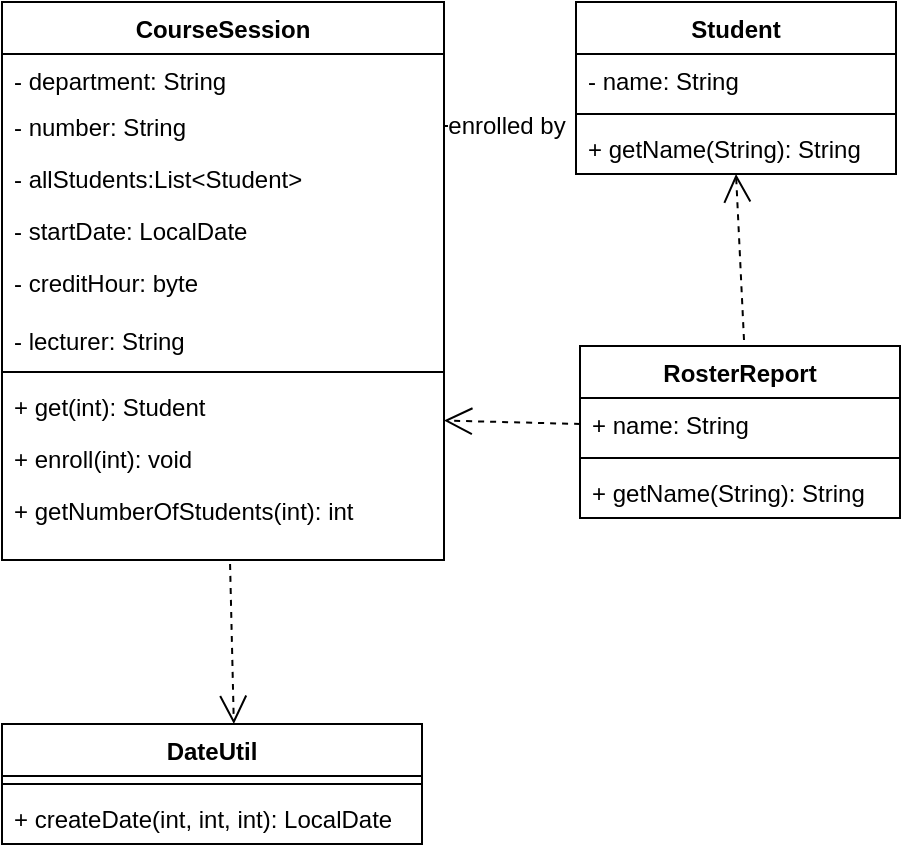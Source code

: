 <mxfile version="24.8.9">
  <diagram name="Page-1" id="OhgWvvb14NKu598vO4sx">
    <mxGraphModel dx="1864" dy="1213" grid="0" gridSize="10" guides="1" tooltips="1" connect="1" arrows="1" fold="1" page="0" pageScale="1" pageWidth="850" pageHeight="1100" math="0" shadow="0">
      <root>
        <mxCell id="0" />
        <mxCell id="1" parent="0" />
        <mxCell id="MK_ACzIMLz2KjIdmvYMH-1" value="Student" style="swimlane;fontStyle=1;align=center;verticalAlign=top;childLayout=stackLayout;horizontal=1;startSize=26;horizontalStack=0;resizeParent=1;resizeParentMax=0;resizeLast=0;collapsible=1;marginBottom=0;whiteSpace=wrap;html=1;" parent="1" vertex="1">
          <mxGeometry x="200" y="-122" width="160" height="86" as="geometry" />
        </mxCell>
        <mxCell id="MK_ACzIMLz2KjIdmvYMH-2" value="- name: String" style="text;strokeColor=none;fillColor=none;align=left;verticalAlign=top;spacingLeft=4;spacingRight=4;overflow=hidden;rotatable=0;points=[[0,0.5],[1,0.5]];portConstraint=eastwest;whiteSpace=wrap;html=1;" parent="MK_ACzIMLz2KjIdmvYMH-1" vertex="1">
          <mxGeometry y="26" width="160" height="26" as="geometry" />
        </mxCell>
        <mxCell id="MK_ACzIMLz2KjIdmvYMH-3" value="" style="line;strokeWidth=1;fillColor=none;align=left;verticalAlign=middle;spacingTop=-1;spacingLeft=3;spacingRight=3;rotatable=0;labelPosition=right;points=[];portConstraint=eastwest;strokeColor=inherit;" parent="MK_ACzIMLz2KjIdmvYMH-1" vertex="1">
          <mxGeometry y="52" width="160" height="8" as="geometry" />
        </mxCell>
        <mxCell id="MK_ACzIMLz2KjIdmvYMH-4" value="+ getName(String): String" style="text;strokeColor=none;fillColor=none;align=left;verticalAlign=top;spacingLeft=4;spacingRight=4;overflow=hidden;rotatable=0;points=[[0,0.5],[1,0.5]];portConstraint=eastwest;whiteSpace=wrap;html=1;" parent="MK_ACzIMLz2KjIdmvYMH-1" vertex="1">
          <mxGeometry y="60" width="160" height="26" as="geometry" />
        </mxCell>
        <mxCell id="MK_ACzIMLz2KjIdmvYMH-5" value="CourseSession" style="swimlane;fontStyle=1;align=center;verticalAlign=top;childLayout=stackLayout;horizontal=1;startSize=26;horizontalStack=0;resizeParent=1;resizeParentMax=0;resizeLast=0;collapsible=1;marginBottom=0;whiteSpace=wrap;html=1;" parent="1" vertex="1">
          <mxGeometry x="-87" y="-122" width="221" height="279" as="geometry" />
        </mxCell>
        <mxCell id="MK_ACzIMLz2KjIdmvYMH-6" value="- department: String" style="text;strokeColor=none;fillColor=none;align=left;verticalAlign=top;spacingLeft=4;spacingRight=4;overflow=hidden;rotatable=0;points=[[0,0.5],[1,0.5]];portConstraint=eastwest;whiteSpace=wrap;html=1;" parent="MK_ACzIMLz2KjIdmvYMH-5" vertex="1">
          <mxGeometry y="26" width="221" height="23" as="geometry" />
        </mxCell>
        <mxCell id="MK_ACzIMLz2KjIdmvYMH-25" value="- number: String" style="text;strokeColor=none;fillColor=none;align=left;verticalAlign=top;spacingLeft=4;spacingRight=4;overflow=hidden;rotatable=0;points=[[0,0.5],[1,0.5]];portConstraint=eastwest;whiteSpace=wrap;html=1;" parent="MK_ACzIMLz2KjIdmvYMH-5" vertex="1">
          <mxGeometry y="49" width="221" height="26" as="geometry" />
        </mxCell>
        <mxCell id="MK_ACzIMLz2KjIdmvYMH-26" value="- allStudents:List&amp;lt;Student&amp;gt;" style="text;strokeColor=none;fillColor=none;align=left;verticalAlign=top;spacingLeft=4;spacingRight=4;overflow=hidden;rotatable=0;points=[[0,0.5],[1,0.5]];portConstraint=eastwest;whiteSpace=wrap;html=1;" parent="MK_ACzIMLz2KjIdmvYMH-5" vertex="1">
          <mxGeometry y="75" width="221" height="26" as="geometry" />
        </mxCell>
        <mxCell id="MK_ACzIMLz2KjIdmvYMH-27" value="- startDate: LocalDate" style="text;strokeColor=none;fillColor=none;align=left;verticalAlign=top;spacingLeft=4;spacingRight=4;overflow=hidden;rotatable=0;points=[[0,0.5],[1,0.5]];portConstraint=eastwest;whiteSpace=wrap;html=1;" parent="MK_ACzIMLz2KjIdmvYMH-5" vertex="1">
          <mxGeometry y="101" width="221" height="26" as="geometry" />
        </mxCell>
        <mxCell id="MK_ACzIMLz2KjIdmvYMH-28" value="- creditHour: byte" style="text;strokeColor=none;fillColor=none;align=left;verticalAlign=top;spacingLeft=4;spacingRight=4;overflow=hidden;rotatable=0;points=[[0,0.5],[1,0.5]];portConstraint=eastwest;whiteSpace=wrap;html=1;" parent="MK_ACzIMLz2KjIdmvYMH-5" vertex="1">
          <mxGeometry y="127" width="221" height="29" as="geometry" />
        </mxCell>
        <mxCell id="MK_ACzIMLz2KjIdmvYMH-29" value="- lecturer: String" style="text;strokeColor=none;fillColor=none;align=left;verticalAlign=top;spacingLeft=4;spacingRight=4;overflow=hidden;rotatable=0;points=[[0,0.5],[1,0.5]];portConstraint=eastwest;whiteSpace=wrap;html=1;" parent="MK_ACzIMLz2KjIdmvYMH-5" vertex="1">
          <mxGeometry y="156" width="221" height="25" as="geometry" />
        </mxCell>
        <mxCell id="MK_ACzIMLz2KjIdmvYMH-7" value="" style="line;strokeWidth=1;fillColor=none;align=left;verticalAlign=middle;spacingTop=-1;spacingLeft=3;spacingRight=3;rotatable=0;labelPosition=right;points=[];portConstraint=eastwest;strokeColor=inherit;" parent="MK_ACzIMLz2KjIdmvYMH-5" vertex="1">
          <mxGeometry y="181" width="221" height="8" as="geometry" />
        </mxCell>
        <mxCell id="MK_ACzIMLz2KjIdmvYMH-8" value="+ get(int): Student" style="text;strokeColor=none;fillColor=none;align=left;verticalAlign=top;spacingLeft=4;spacingRight=4;overflow=hidden;rotatable=0;points=[[0,0.5],[1,0.5]];portConstraint=eastwest;whiteSpace=wrap;html=1;" parent="MK_ACzIMLz2KjIdmvYMH-5" vertex="1">
          <mxGeometry y="189" width="221" height="26" as="geometry" />
        </mxCell>
        <mxCell id="MK_ACzIMLz2KjIdmvYMH-30" value="+ enroll(int): void" style="text;strokeColor=none;fillColor=none;align=left;verticalAlign=top;spacingLeft=4;spacingRight=4;overflow=hidden;rotatable=0;points=[[0,0.5],[1,0.5]];portConstraint=eastwest;whiteSpace=wrap;html=1;" parent="MK_ACzIMLz2KjIdmvYMH-5" vertex="1">
          <mxGeometry y="215" width="221" height="26" as="geometry" />
        </mxCell>
        <mxCell id="MK_ACzIMLz2KjIdmvYMH-31" value="+ getNumberOfStudents(int): int" style="text;strokeColor=none;fillColor=none;align=left;verticalAlign=top;spacingLeft=4;spacingRight=4;overflow=hidden;rotatable=0;points=[[0,0.5],[1,0.5]];portConstraint=eastwest;whiteSpace=wrap;html=1;" parent="MK_ACzIMLz2KjIdmvYMH-5" vertex="1">
          <mxGeometry y="241" width="221" height="38" as="geometry" />
        </mxCell>
        <mxCell id="MK_ACzIMLz2KjIdmvYMH-13" value="DateUtil" style="swimlane;fontStyle=1;align=center;verticalAlign=top;childLayout=stackLayout;horizontal=1;startSize=26;horizontalStack=0;resizeParent=1;resizeParentMax=0;resizeLast=0;collapsible=1;marginBottom=0;whiteSpace=wrap;html=1;" parent="1" vertex="1">
          <mxGeometry x="-87" y="239" width="210" height="60" as="geometry" />
        </mxCell>
        <mxCell id="MK_ACzIMLz2KjIdmvYMH-15" value="" style="line;strokeWidth=1;fillColor=none;align=left;verticalAlign=middle;spacingTop=-1;spacingLeft=3;spacingRight=3;rotatable=0;labelPosition=right;points=[];portConstraint=eastwest;strokeColor=inherit;" parent="MK_ACzIMLz2KjIdmvYMH-13" vertex="1">
          <mxGeometry y="26" width="210" height="8" as="geometry" />
        </mxCell>
        <mxCell id="MK_ACzIMLz2KjIdmvYMH-16" value="+ createDate(int, int, int): LocalDate" style="text;strokeColor=none;fillColor=none;align=left;verticalAlign=top;spacingLeft=4;spacingRight=4;overflow=hidden;rotatable=0;points=[[0,0.5],[1,0.5]];portConstraint=eastwest;whiteSpace=wrap;html=1;" parent="MK_ACzIMLz2KjIdmvYMH-13" vertex="1">
          <mxGeometry y="34" width="210" height="26" as="geometry" />
        </mxCell>
        <mxCell id="MK_ACzIMLz2KjIdmvYMH-21" value="RosterReport" style="swimlane;fontStyle=1;align=center;verticalAlign=top;childLayout=stackLayout;horizontal=1;startSize=26;horizontalStack=0;resizeParent=1;resizeParentMax=0;resizeLast=0;collapsible=1;marginBottom=0;whiteSpace=wrap;html=1;" parent="1" vertex="1">
          <mxGeometry x="202" y="50" width="160" height="86" as="geometry" />
        </mxCell>
        <mxCell id="MK_ACzIMLz2KjIdmvYMH-22" value="+ name: String" style="text;strokeColor=none;fillColor=none;align=left;verticalAlign=top;spacingLeft=4;spacingRight=4;overflow=hidden;rotatable=0;points=[[0,0.5],[1,0.5]];portConstraint=eastwest;whiteSpace=wrap;html=1;" parent="MK_ACzIMLz2KjIdmvYMH-21" vertex="1">
          <mxGeometry y="26" width="160" height="26" as="geometry" />
        </mxCell>
        <mxCell id="MK_ACzIMLz2KjIdmvYMH-23" value="" style="line;strokeWidth=1;fillColor=none;align=left;verticalAlign=middle;spacingTop=-1;spacingLeft=3;spacingRight=3;rotatable=0;labelPosition=right;points=[];portConstraint=eastwest;strokeColor=inherit;" parent="MK_ACzIMLz2KjIdmvYMH-21" vertex="1">
          <mxGeometry y="52" width="160" height="8" as="geometry" />
        </mxCell>
        <mxCell id="MK_ACzIMLz2KjIdmvYMH-24" value="+ getName(String): String" style="text;strokeColor=none;fillColor=none;align=left;verticalAlign=top;spacingLeft=4;spacingRight=4;overflow=hidden;rotatable=0;points=[[0,0.5],[1,0.5]];portConstraint=eastwest;whiteSpace=wrap;html=1;" parent="MK_ACzIMLz2KjIdmvYMH-21" vertex="1">
          <mxGeometry y="60" width="160" height="26" as="geometry" />
        </mxCell>
        <mxCell id="MK_ACzIMLz2KjIdmvYMH-35" value="enrolled by" style="endArrow=open;endSize=12;dashed=1;html=1;rounded=0;fontSize=12;curved=1;exitX=1;exitY=0.5;exitDx=0;exitDy=0;" parent="1" source="MK_ACzIMLz2KjIdmvYMH-25" edge="1">
          <mxGeometry x="0.016" width="160" relative="1" as="geometry">
            <mxPoint x="108" y="200" as="sourcePoint" />
            <mxPoint x="195" y="-60" as="targetPoint" />
            <mxPoint as="offset" />
          </mxGeometry>
        </mxCell>
        <mxCell id="MK_ACzIMLz2KjIdmvYMH-36" value="" style="endArrow=open;endSize=12;dashed=1;html=1;rounded=0;fontSize=12;curved=1;entryX=0.5;entryY=1;entryDx=0;entryDy=0;" parent="1" target="MK_ACzIMLz2KjIdmvYMH-1" edge="1">
          <mxGeometry x="0.016" width="160" relative="1" as="geometry">
            <mxPoint x="284" y="47" as="sourcePoint" />
            <mxPoint x="205" y="-50" as="targetPoint" />
            <mxPoint as="offset" />
          </mxGeometry>
        </mxCell>
        <mxCell id="MK_ACzIMLz2KjIdmvYMH-37" value="" style="endArrow=open;endSize=12;dashed=1;html=1;rounded=0;fontSize=12;curved=1;exitX=0;exitY=0.5;exitDx=0;exitDy=0;entryX=1;entryY=0.75;entryDx=0;entryDy=0;" parent="1" source="MK_ACzIMLz2KjIdmvYMH-22" target="MK_ACzIMLz2KjIdmvYMH-5" edge="1">
          <mxGeometry x="0.029" width="160" relative="1" as="geometry">
            <mxPoint x="154" y="-40" as="sourcePoint" />
            <mxPoint x="215" y="-40" as="targetPoint" />
            <mxPoint as="offset" />
          </mxGeometry>
        </mxCell>
        <mxCell id="MK_ACzIMLz2KjIdmvYMH-39" value="" style="endArrow=open;endSize=12;dashed=1;html=1;rounded=0;fontSize=12;curved=1;exitX=0.516;exitY=1.053;exitDx=0;exitDy=0;exitPerimeter=0;entryX=0.552;entryY=0;entryDx=0;entryDy=0;entryPerimeter=0;" parent="1" source="MK_ACzIMLz2KjIdmvYMH-31" target="MK_ACzIMLz2KjIdmvYMH-13" edge="1">
          <mxGeometry x="0.025" width="160" relative="1" as="geometry">
            <mxPoint x="164" y="-30" as="sourcePoint" />
            <mxPoint x="40" y="235" as="targetPoint" />
            <mxPoint as="offset" />
          </mxGeometry>
        </mxCell>
      </root>
    </mxGraphModel>
  </diagram>
</mxfile>
